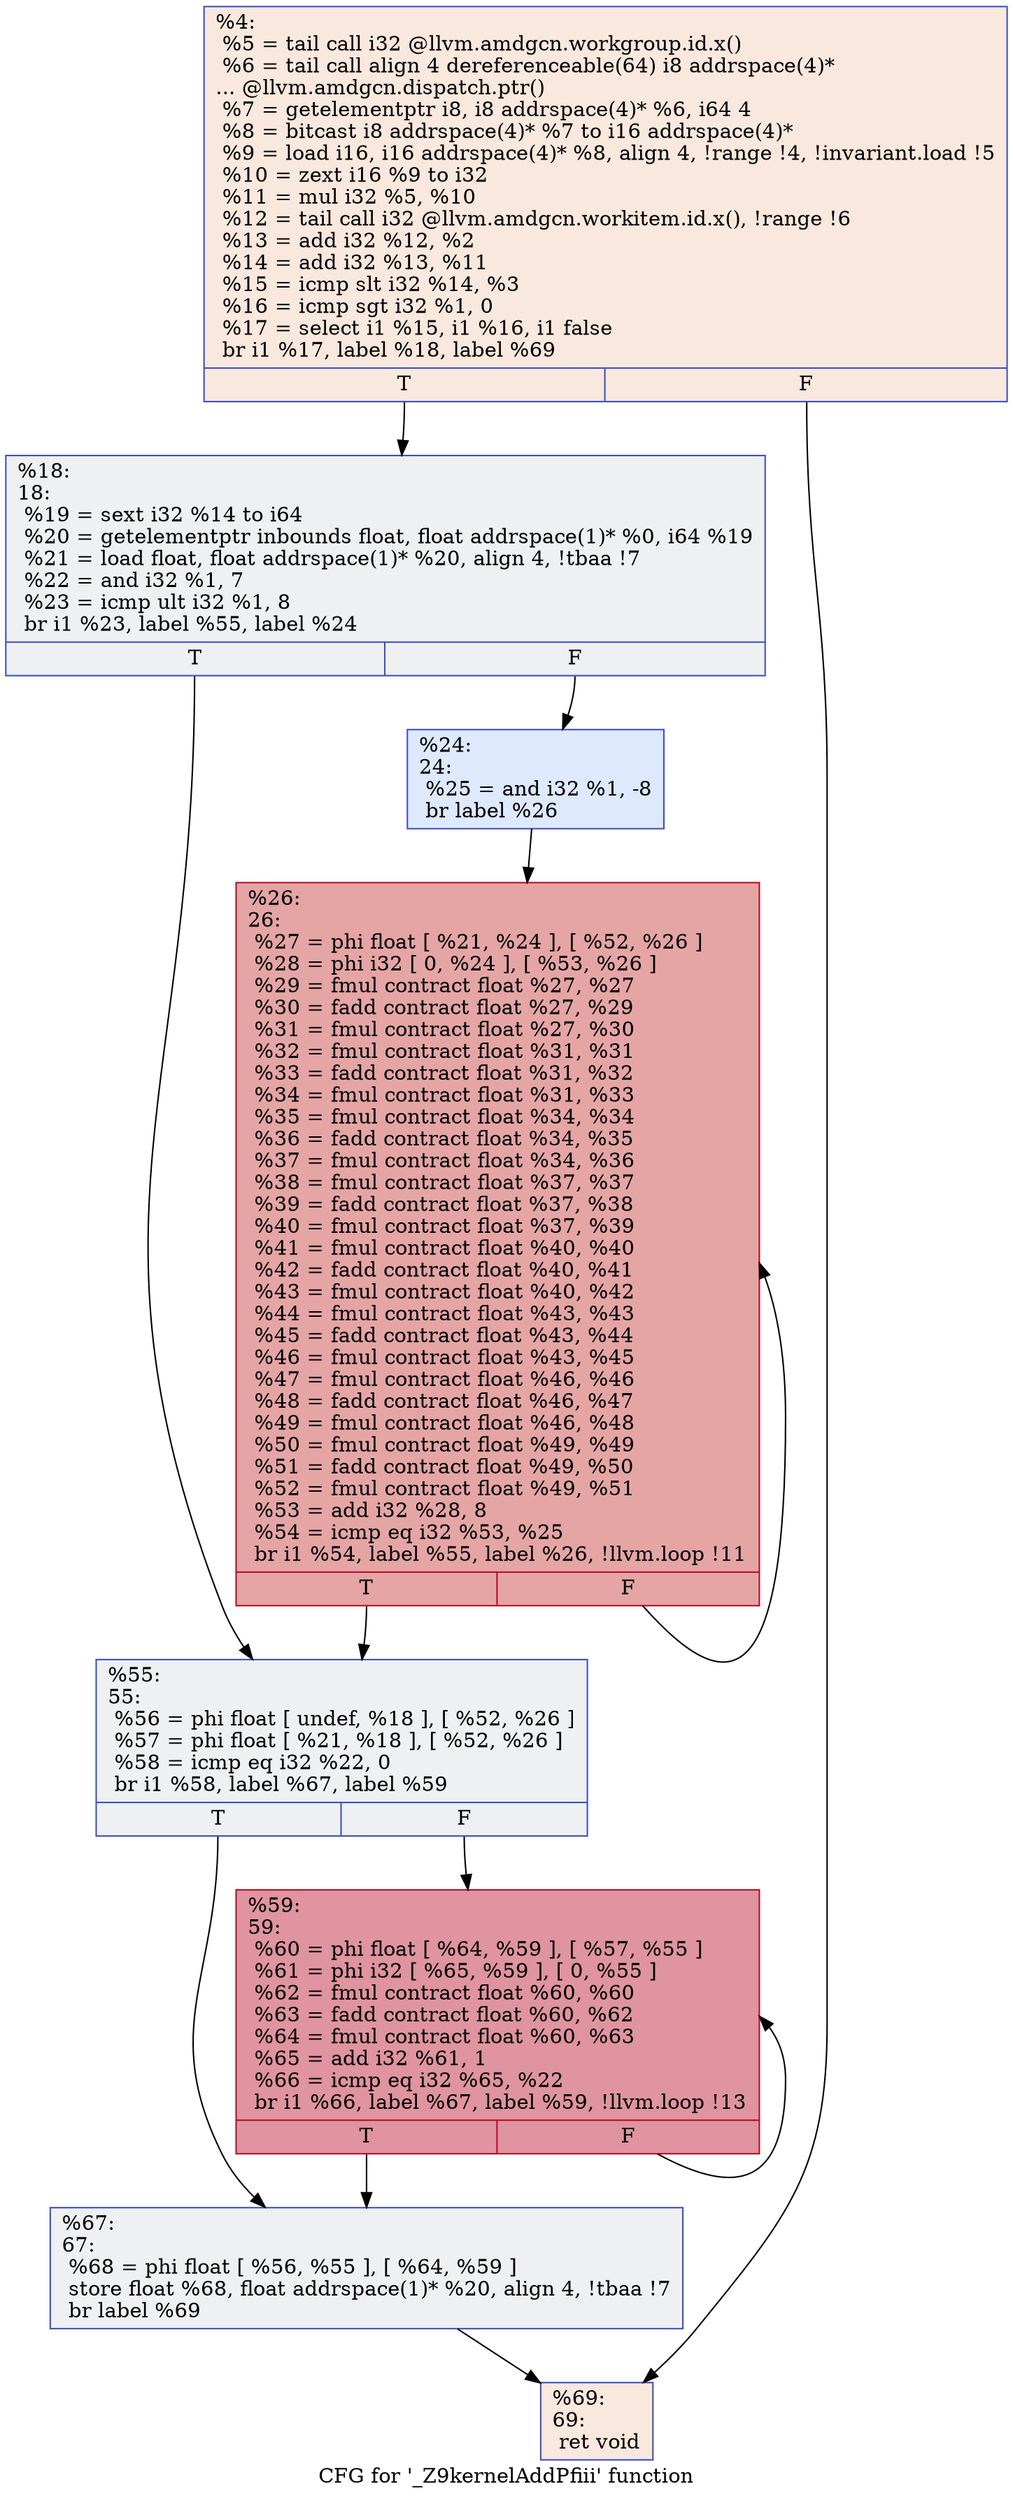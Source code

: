 digraph "CFG for '_Z9kernelAddPfiii' function" {
	label="CFG for '_Z9kernelAddPfiii' function";

	Node0x4f98830 [shape=record,color="#3d50c3ff", style=filled, fillcolor="#f2cab570",label="{%4:\l  %5 = tail call i32 @llvm.amdgcn.workgroup.id.x()\l  %6 = tail call align 4 dereferenceable(64) i8 addrspace(4)*\l... @llvm.amdgcn.dispatch.ptr()\l  %7 = getelementptr i8, i8 addrspace(4)* %6, i64 4\l  %8 = bitcast i8 addrspace(4)* %7 to i16 addrspace(4)*\l  %9 = load i16, i16 addrspace(4)* %8, align 4, !range !4, !invariant.load !5\l  %10 = zext i16 %9 to i32\l  %11 = mul i32 %5, %10\l  %12 = tail call i32 @llvm.amdgcn.workitem.id.x(), !range !6\l  %13 = add i32 %12, %2\l  %14 = add i32 %13, %11\l  %15 = icmp slt i32 %14, %3\l  %16 = icmp sgt i32 %1, 0\l  %17 = select i1 %15, i1 %16, i1 false\l  br i1 %17, label %18, label %69\l|{<s0>T|<s1>F}}"];
	Node0x4f98830:s0 -> Node0x4f993e0;
	Node0x4f98830:s1 -> Node0x4f9aa30;
	Node0x4f993e0 [shape=record,color="#3d50c3ff", style=filled, fillcolor="#d9dce170",label="{%18:\l18:                                               \l  %19 = sext i32 %14 to i64\l  %20 = getelementptr inbounds float, float addrspace(1)* %0, i64 %19\l  %21 = load float, float addrspace(1)* %20, align 4, !tbaa !7\l  %22 = and i32 %1, 7\l  %23 = icmp ult i32 %1, 8\l  br i1 %23, label %55, label %24\l|{<s0>T|<s1>F}}"];
	Node0x4f993e0:s0 -> Node0x4f9af70;
	Node0x4f993e0:s1 -> Node0x4f9b000;
	Node0x4f9b000 [shape=record,color="#3d50c3ff", style=filled, fillcolor="#b5cdfa70",label="{%24:\l24:                                               \l  %25 = and i32 %1, -8\l  br label %26\l}"];
	Node0x4f9b000 -> Node0x4f9b200;
	Node0x4f9b200 [shape=record,color="#b70d28ff", style=filled, fillcolor="#c5333470",label="{%26:\l26:                                               \l  %27 = phi float [ %21, %24 ], [ %52, %26 ]\l  %28 = phi i32 [ 0, %24 ], [ %53, %26 ]\l  %29 = fmul contract float %27, %27\l  %30 = fadd contract float %27, %29\l  %31 = fmul contract float %27, %30\l  %32 = fmul contract float %31, %31\l  %33 = fadd contract float %31, %32\l  %34 = fmul contract float %31, %33\l  %35 = fmul contract float %34, %34\l  %36 = fadd contract float %34, %35\l  %37 = fmul contract float %34, %36\l  %38 = fmul contract float %37, %37\l  %39 = fadd contract float %37, %38\l  %40 = fmul contract float %37, %39\l  %41 = fmul contract float %40, %40\l  %42 = fadd contract float %40, %41\l  %43 = fmul contract float %40, %42\l  %44 = fmul contract float %43, %43\l  %45 = fadd contract float %43, %44\l  %46 = fmul contract float %43, %45\l  %47 = fmul contract float %46, %46\l  %48 = fadd contract float %46, %47\l  %49 = fmul contract float %46, %48\l  %50 = fmul contract float %49, %49\l  %51 = fadd contract float %49, %50\l  %52 = fmul contract float %49, %51\l  %53 = add i32 %28, 8\l  %54 = icmp eq i32 %53, %25\l  br i1 %54, label %55, label %26, !llvm.loop !11\l|{<s0>T|<s1>F}}"];
	Node0x4f9b200:s0 -> Node0x4f9af70;
	Node0x4f9b200:s1 -> Node0x4f9b200;
	Node0x4f9af70 [shape=record,color="#3d50c3ff", style=filled, fillcolor="#d9dce170",label="{%55:\l55:                                               \l  %56 = phi float [ undef, %18 ], [ %52, %26 ]\l  %57 = phi float [ %21, %18 ], [ %52, %26 ]\l  %58 = icmp eq i32 %22, 0\l  br i1 %58, label %67, label %59\l|{<s0>T|<s1>F}}"];
	Node0x4f9af70:s0 -> Node0x4f9cc10;
	Node0x4f9af70:s1 -> Node0x4f9cc60;
	Node0x4f9cc60 [shape=record,color="#b70d28ff", style=filled, fillcolor="#b70d2870",label="{%59:\l59:                                               \l  %60 = phi float [ %64, %59 ], [ %57, %55 ]\l  %61 = phi i32 [ %65, %59 ], [ 0, %55 ]\l  %62 = fmul contract float %60, %60\l  %63 = fadd contract float %60, %62\l  %64 = fmul contract float %60, %63\l  %65 = add i32 %61, 1\l  %66 = icmp eq i32 %65, %22\l  br i1 %66, label %67, label %59, !llvm.loop !13\l|{<s0>T|<s1>F}}"];
	Node0x4f9cc60:s0 -> Node0x4f9cc10;
	Node0x4f9cc60:s1 -> Node0x4f9cc60;
	Node0x4f9cc10 [shape=record,color="#3d50c3ff", style=filled, fillcolor="#d9dce170",label="{%67:\l67:                                               \l  %68 = phi float [ %56, %55 ], [ %64, %59 ]\l  store float %68, float addrspace(1)* %20, align 4, !tbaa !7\l  br label %69\l}"];
	Node0x4f9cc10 -> Node0x4f9aa30;
	Node0x4f9aa30 [shape=record,color="#3d50c3ff", style=filled, fillcolor="#f2cab570",label="{%69:\l69:                                               \l  ret void\l}"];
}
